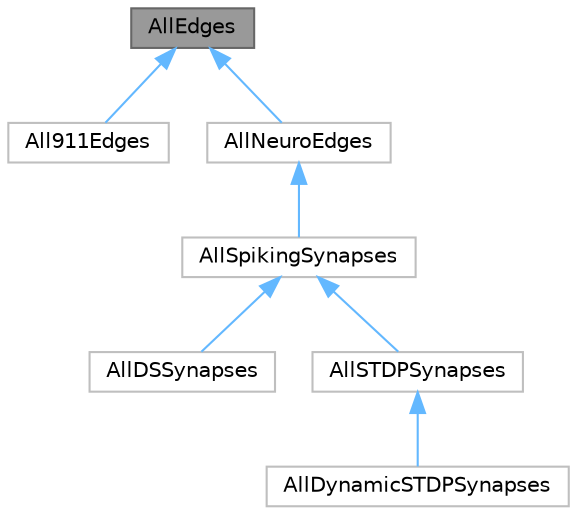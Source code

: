 digraph "AllEdges"
{
 // LATEX_PDF_SIZE
  bgcolor="transparent";
  edge [fontname=Helvetica,fontsize=10,labelfontname=Helvetica,labelfontsize=10];
  node [fontname=Helvetica,fontsize=10,shape=box,height=0.2,width=0.4];
  Node1 [id="Node000001",label="AllEdges",height=0.2,width=0.4,color="gray40", fillcolor="grey60", style="filled", fontcolor="black",tooltip=" "];
  Node1 -> Node2 [id="edge1_Node000001_Node000002",dir="back",color="steelblue1",style="solid",tooltip=" "];
  Node2 [id="Node000002",label="All911Edges",height=0.2,width=0.4,color="grey75", fillcolor="white", style="filled",URL="$class_all911_edges.html",tooltip=" "];
  Node1 -> Node3 [id="edge2_Node000001_Node000003",dir="back",color="steelblue1",style="solid",tooltip=" "];
  Node3 [id="Node000003",label="AllNeuroEdges",height=0.2,width=0.4,color="grey75", fillcolor="white", style="filled",URL="$class_all_neuro_edges.html",tooltip=" "];
  Node3 -> Node4 [id="edge3_Node000003_Node000004",dir="back",color="steelblue1",style="solid",tooltip=" "];
  Node4 [id="Node000004",label="AllSpikingSynapses",height=0.2,width=0.4,color="grey75", fillcolor="white", style="filled",URL="$class_all_spiking_synapses.html",tooltip=" "];
  Node4 -> Node5 [id="edge4_Node000004_Node000005",dir="back",color="steelblue1",style="solid",tooltip=" "];
  Node5 [id="Node000005",label="AllDSSynapses",height=0.2,width=0.4,color="grey75", fillcolor="white", style="filled",URL="$class_all_d_s_synapses.html",tooltip=" "];
  Node4 -> Node6 [id="edge5_Node000004_Node000006",dir="back",color="steelblue1",style="solid",tooltip=" "];
  Node6 [id="Node000006",label="AllSTDPSynapses",height=0.2,width=0.4,color="grey75", fillcolor="white", style="filled",URL="$class_all_s_t_d_p_synapses.html",tooltip=" "];
  Node6 -> Node7 [id="edge6_Node000006_Node000007",dir="back",color="steelblue1",style="solid",tooltip=" "];
  Node7 [id="Node000007",label="AllDynamicSTDPSynapses",height=0.2,width=0.4,color="grey75", fillcolor="white", style="filled",URL="$class_all_dynamic_s_t_d_p_synapses.html",tooltip=" "];
}
